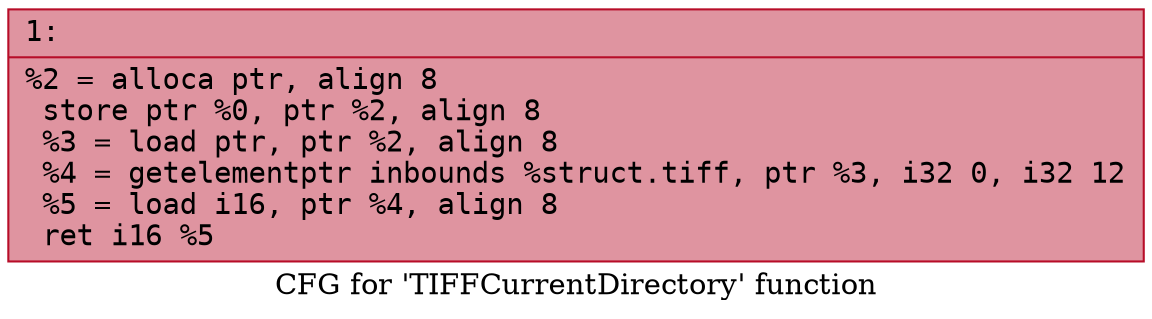 digraph "CFG for 'TIFFCurrentDirectory' function" {
	label="CFG for 'TIFFCurrentDirectory' function";

	Node0x60000320bc50 [shape=record,color="#b70d28ff", style=filled, fillcolor="#b70d2870" fontname="Courier",label="{1:\l|  %2 = alloca ptr, align 8\l  store ptr %0, ptr %2, align 8\l  %3 = load ptr, ptr %2, align 8\l  %4 = getelementptr inbounds %struct.tiff, ptr %3, i32 0, i32 12\l  %5 = load i16, ptr %4, align 8\l  ret i16 %5\l}"];
}
